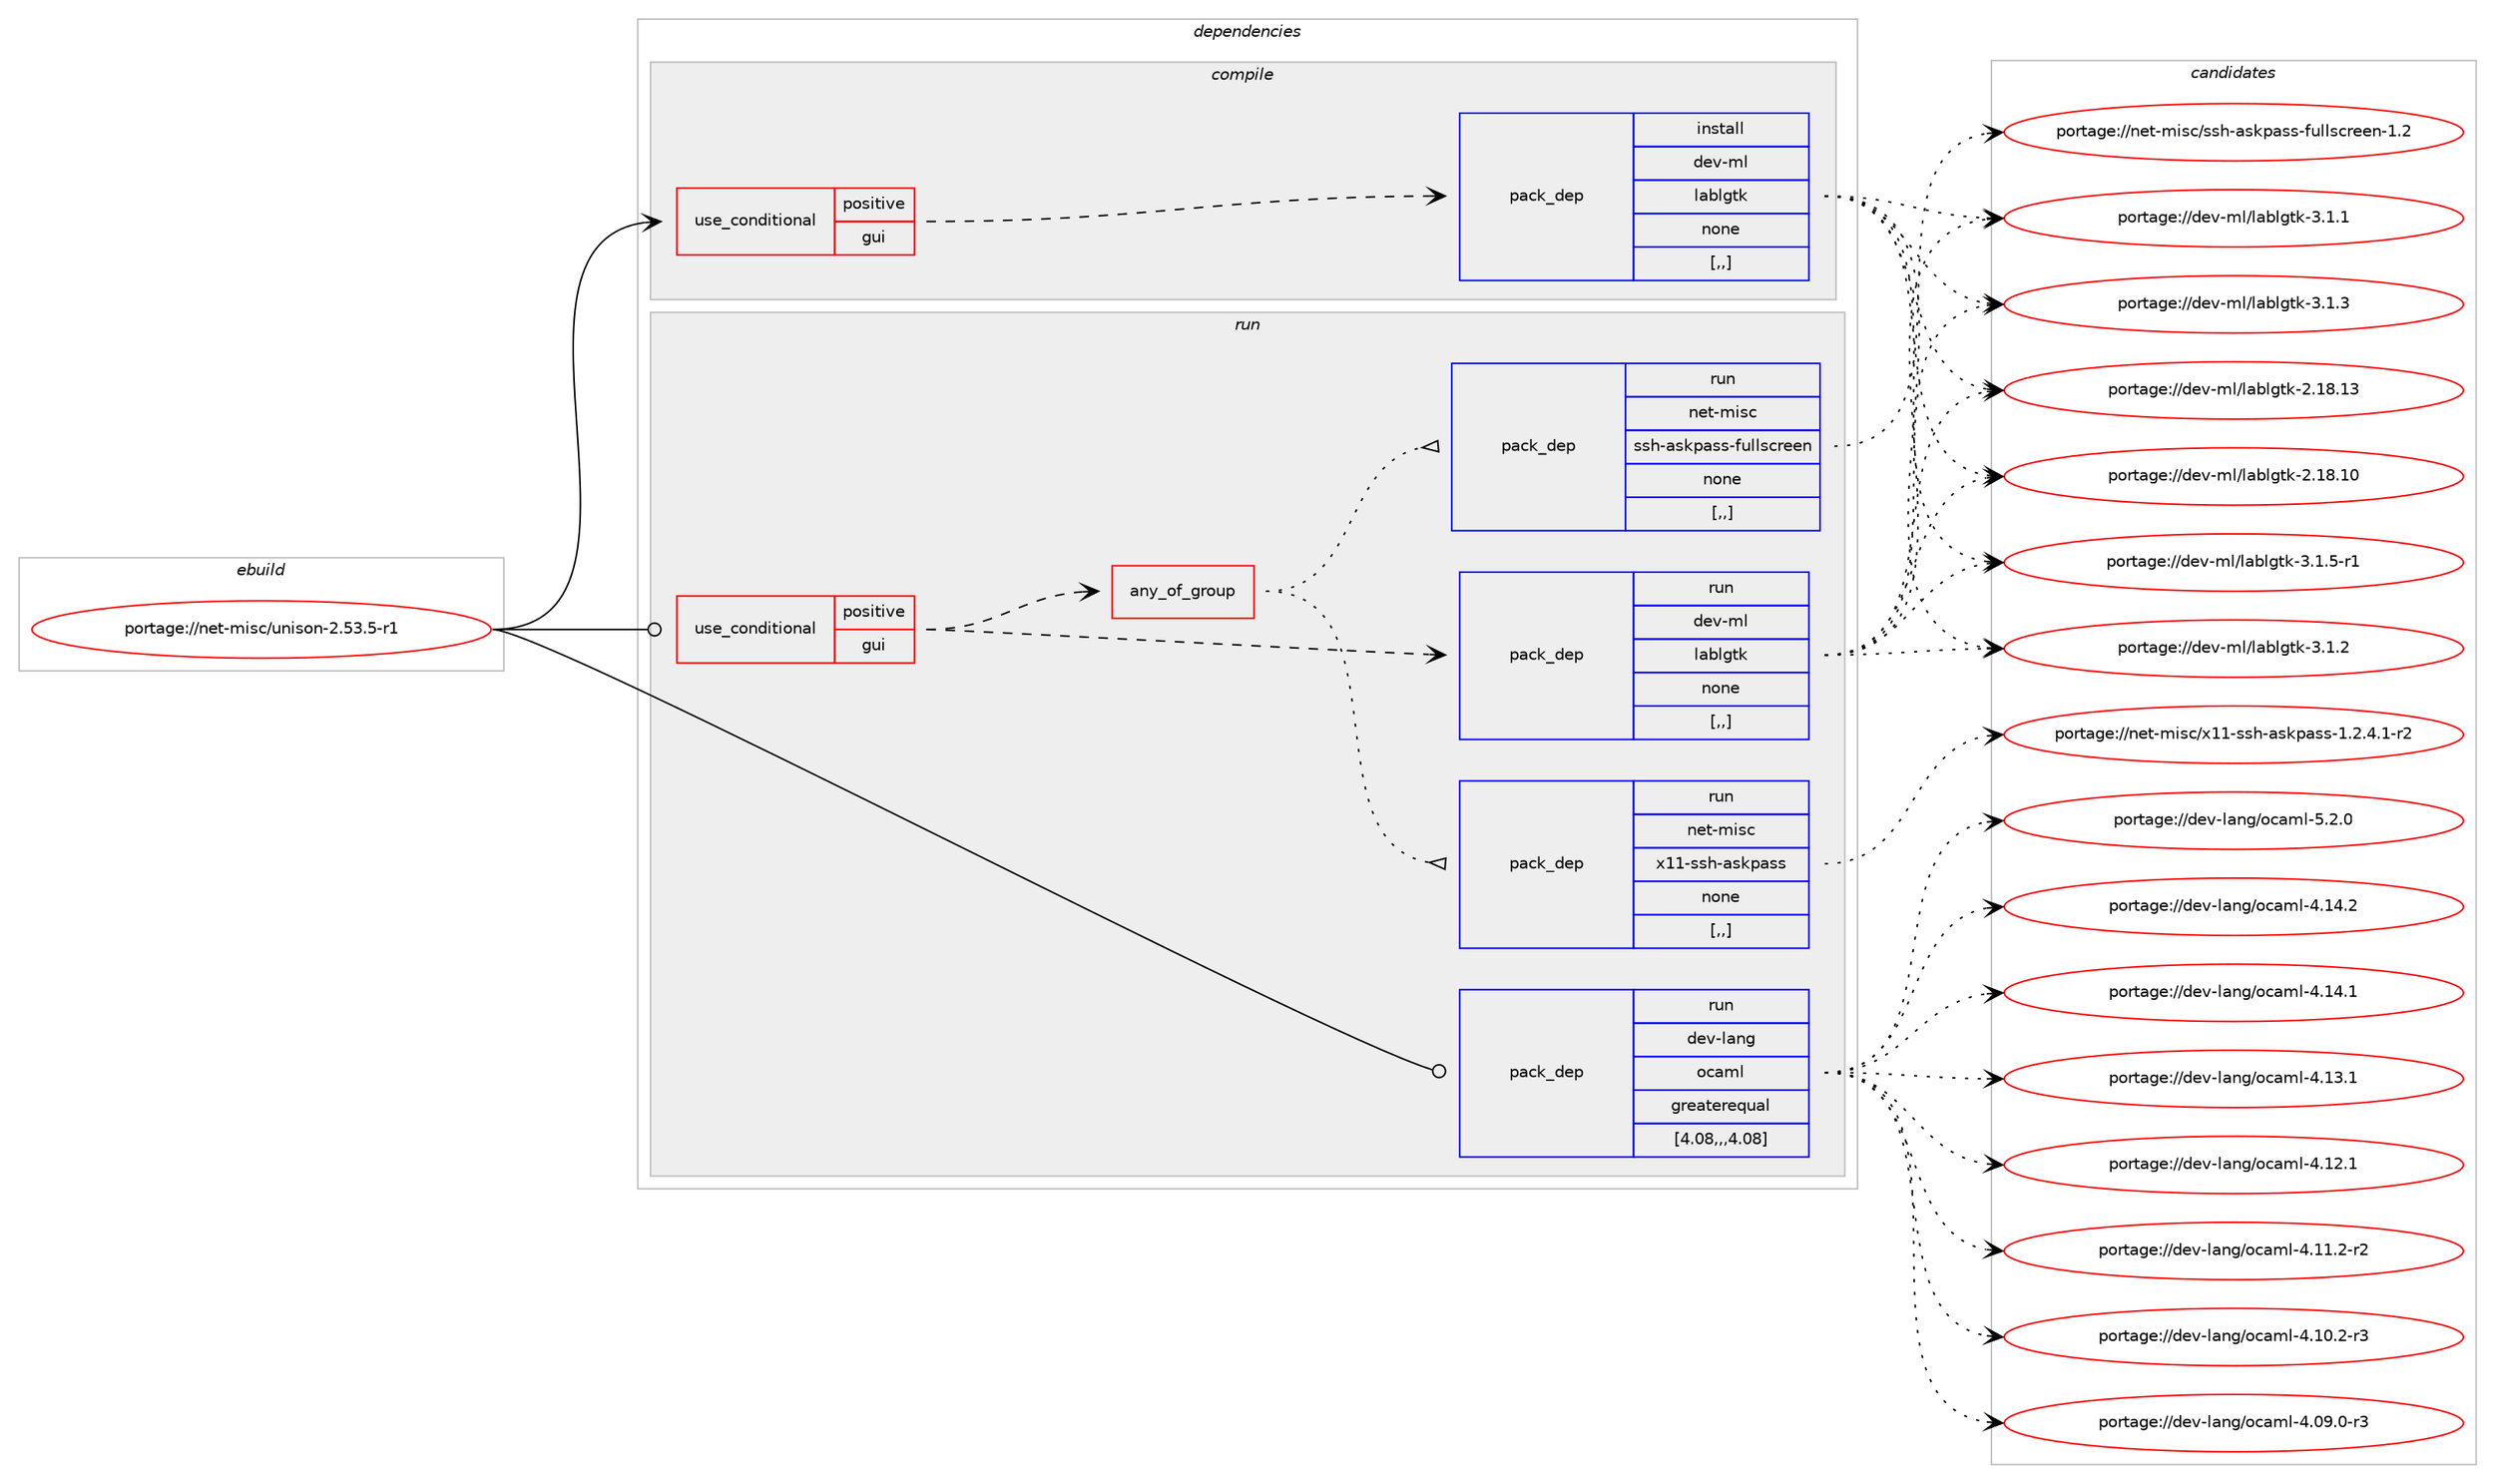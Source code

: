 digraph prolog {

# *************
# Graph options
# *************

newrank=true;
concentrate=true;
compound=true;
graph [rankdir=LR,fontname=Helvetica,fontsize=10,ranksep=1.5];#, ranksep=2.5, nodesep=0.2];
edge  [arrowhead=vee];
node  [fontname=Helvetica,fontsize=10];

# **********
# The ebuild
# **********

subgraph cluster_leftcol {
color=gray;
label=<<i>ebuild</i>>;
id [label="portage://net-misc/unison-2.53.5-r1", color=red, width=4, href="../net-misc/unison-2.53.5-r1.svg"];
}

# ****************
# The dependencies
# ****************

subgraph cluster_midcol {
color=gray;
label=<<i>dependencies</i>>;
subgraph cluster_compile {
fillcolor="#eeeeee";
style=filled;
label=<<i>compile</i>>;
subgraph cond99330 {
dependency377198 [label=<<TABLE BORDER="0" CELLBORDER="1" CELLSPACING="0" CELLPADDING="4"><TR><TD ROWSPAN="3" CELLPADDING="10">use_conditional</TD></TR><TR><TD>positive</TD></TR><TR><TD>gui</TD></TR></TABLE>>, shape=none, color=red];
subgraph pack275151 {
dependency377199 [label=<<TABLE BORDER="0" CELLBORDER="1" CELLSPACING="0" CELLPADDING="4" WIDTH="220"><TR><TD ROWSPAN="6" CELLPADDING="30">pack_dep</TD></TR><TR><TD WIDTH="110">install</TD></TR><TR><TD>dev-ml</TD></TR><TR><TD>lablgtk</TD></TR><TR><TD>none</TD></TR><TR><TD>[,,]</TD></TR></TABLE>>, shape=none, color=blue];
}
dependency377198:e -> dependency377199:w [weight=20,style="dashed",arrowhead="vee"];
}
id:e -> dependency377198:w [weight=20,style="solid",arrowhead="vee"];
}
subgraph cluster_compileandrun {
fillcolor="#eeeeee";
style=filled;
label=<<i>compile and run</i>>;
}
subgraph cluster_run {
fillcolor="#eeeeee";
style=filled;
label=<<i>run</i>>;
subgraph cond99331 {
dependency377200 [label=<<TABLE BORDER="0" CELLBORDER="1" CELLSPACING="0" CELLPADDING="4"><TR><TD ROWSPAN="3" CELLPADDING="10">use_conditional</TD></TR><TR><TD>positive</TD></TR><TR><TD>gui</TD></TR></TABLE>>, shape=none, color=red];
subgraph pack275152 {
dependency377201 [label=<<TABLE BORDER="0" CELLBORDER="1" CELLSPACING="0" CELLPADDING="4" WIDTH="220"><TR><TD ROWSPAN="6" CELLPADDING="30">pack_dep</TD></TR><TR><TD WIDTH="110">run</TD></TR><TR><TD>dev-ml</TD></TR><TR><TD>lablgtk</TD></TR><TR><TD>none</TD></TR><TR><TD>[,,]</TD></TR></TABLE>>, shape=none, color=blue];
}
dependency377200:e -> dependency377201:w [weight=20,style="dashed",arrowhead="vee"];
subgraph any2524 {
dependency377202 [label=<<TABLE BORDER="0" CELLBORDER="1" CELLSPACING="0" CELLPADDING="4"><TR><TD CELLPADDING="10">any_of_group</TD></TR></TABLE>>, shape=none, color=red];subgraph pack275153 {
dependency377203 [label=<<TABLE BORDER="0" CELLBORDER="1" CELLSPACING="0" CELLPADDING="4" WIDTH="220"><TR><TD ROWSPAN="6" CELLPADDING="30">pack_dep</TD></TR><TR><TD WIDTH="110">run</TD></TR><TR><TD>net-misc</TD></TR><TR><TD>ssh-askpass-fullscreen</TD></TR><TR><TD>none</TD></TR><TR><TD>[,,]</TD></TR></TABLE>>, shape=none, color=blue];
}
dependency377202:e -> dependency377203:w [weight=20,style="dotted",arrowhead="oinv"];
subgraph pack275154 {
dependency377204 [label=<<TABLE BORDER="0" CELLBORDER="1" CELLSPACING="0" CELLPADDING="4" WIDTH="220"><TR><TD ROWSPAN="6" CELLPADDING="30">pack_dep</TD></TR><TR><TD WIDTH="110">run</TD></TR><TR><TD>net-misc</TD></TR><TR><TD>x11-ssh-askpass</TD></TR><TR><TD>none</TD></TR><TR><TD>[,,]</TD></TR></TABLE>>, shape=none, color=blue];
}
dependency377202:e -> dependency377204:w [weight=20,style="dotted",arrowhead="oinv"];
}
dependency377200:e -> dependency377202:w [weight=20,style="dashed",arrowhead="vee"];
}
id:e -> dependency377200:w [weight=20,style="solid",arrowhead="odot"];
subgraph pack275155 {
dependency377205 [label=<<TABLE BORDER="0" CELLBORDER="1" CELLSPACING="0" CELLPADDING="4" WIDTH="220"><TR><TD ROWSPAN="6" CELLPADDING="30">pack_dep</TD></TR><TR><TD WIDTH="110">run</TD></TR><TR><TD>dev-lang</TD></TR><TR><TD>ocaml</TD></TR><TR><TD>greaterequal</TD></TR><TR><TD>[4.08,,,4.08]</TD></TR></TABLE>>, shape=none, color=blue];
}
id:e -> dependency377205:w [weight=20,style="solid",arrowhead="odot"];
}
}

# **************
# The candidates
# **************

subgraph cluster_choices {
rank=same;
color=gray;
label=<<i>candidates</i>>;

subgraph choice275151 {
color=black;
nodesep=1;
choice100101118451091084710897981081031161074551464946534511449 [label="portage://dev-ml/lablgtk-3.1.5-r1", color=red, width=4,href="../dev-ml/lablgtk-3.1.5-r1.svg"];
choice10010111845109108471089798108103116107455146494651 [label="portage://dev-ml/lablgtk-3.1.3", color=red, width=4,href="../dev-ml/lablgtk-3.1.3.svg"];
choice10010111845109108471089798108103116107455146494650 [label="portage://dev-ml/lablgtk-3.1.2", color=red, width=4,href="../dev-ml/lablgtk-3.1.2.svg"];
choice10010111845109108471089798108103116107455146494649 [label="portage://dev-ml/lablgtk-3.1.1", color=red, width=4,href="../dev-ml/lablgtk-3.1.1.svg"];
choice100101118451091084710897981081031161074550464956464951 [label="portage://dev-ml/lablgtk-2.18.13", color=red, width=4,href="../dev-ml/lablgtk-2.18.13.svg"];
choice100101118451091084710897981081031161074550464956464948 [label="portage://dev-ml/lablgtk-2.18.10", color=red, width=4,href="../dev-ml/lablgtk-2.18.10.svg"];
dependency377199:e -> choice100101118451091084710897981081031161074551464946534511449:w [style=dotted,weight="100"];
dependency377199:e -> choice10010111845109108471089798108103116107455146494651:w [style=dotted,weight="100"];
dependency377199:e -> choice10010111845109108471089798108103116107455146494650:w [style=dotted,weight="100"];
dependency377199:e -> choice10010111845109108471089798108103116107455146494649:w [style=dotted,weight="100"];
dependency377199:e -> choice100101118451091084710897981081031161074550464956464951:w [style=dotted,weight="100"];
dependency377199:e -> choice100101118451091084710897981081031161074550464956464948:w [style=dotted,weight="100"];
}
subgraph choice275152 {
color=black;
nodesep=1;
choice100101118451091084710897981081031161074551464946534511449 [label="portage://dev-ml/lablgtk-3.1.5-r1", color=red, width=4,href="../dev-ml/lablgtk-3.1.5-r1.svg"];
choice10010111845109108471089798108103116107455146494651 [label="portage://dev-ml/lablgtk-3.1.3", color=red, width=4,href="../dev-ml/lablgtk-3.1.3.svg"];
choice10010111845109108471089798108103116107455146494650 [label="portage://dev-ml/lablgtk-3.1.2", color=red, width=4,href="../dev-ml/lablgtk-3.1.2.svg"];
choice10010111845109108471089798108103116107455146494649 [label="portage://dev-ml/lablgtk-3.1.1", color=red, width=4,href="../dev-ml/lablgtk-3.1.1.svg"];
choice100101118451091084710897981081031161074550464956464951 [label="portage://dev-ml/lablgtk-2.18.13", color=red, width=4,href="../dev-ml/lablgtk-2.18.13.svg"];
choice100101118451091084710897981081031161074550464956464948 [label="portage://dev-ml/lablgtk-2.18.10", color=red, width=4,href="../dev-ml/lablgtk-2.18.10.svg"];
dependency377201:e -> choice100101118451091084710897981081031161074551464946534511449:w [style=dotted,weight="100"];
dependency377201:e -> choice10010111845109108471089798108103116107455146494651:w [style=dotted,weight="100"];
dependency377201:e -> choice10010111845109108471089798108103116107455146494650:w [style=dotted,weight="100"];
dependency377201:e -> choice10010111845109108471089798108103116107455146494649:w [style=dotted,weight="100"];
dependency377201:e -> choice100101118451091084710897981081031161074550464956464951:w [style=dotted,weight="100"];
dependency377201:e -> choice100101118451091084710897981081031161074550464956464948:w [style=dotted,weight="100"];
}
subgraph choice275153 {
color=black;
nodesep=1;
choice110101116451091051159947115115104459711510711297115115451021171081081159911410110111045494650 [label="portage://net-misc/ssh-askpass-fullscreen-1.2", color=red, width=4,href="../net-misc/ssh-askpass-fullscreen-1.2.svg"];
dependency377203:e -> choice110101116451091051159947115115104459711510711297115115451021171081081159911410110111045494650:w [style=dotted,weight="100"];
}
subgraph choice275154 {
color=black;
nodesep=1;
choice11010111645109105115994712049494511511510445971151071129711511545494650465246494511450 [label="portage://net-misc/x11-ssh-askpass-1.2.4.1-r2", color=red, width=4,href="../net-misc/x11-ssh-askpass-1.2.4.1-r2.svg"];
dependency377204:e -> choice11010111645109105115994712049494511511510445971151071129711511545494650465246494511450:w [style=dotted,weight="100"];
}
subgraph choice275155 {
color=black;
nodesep=1;
choice1001011184510897110103471119997109108455346504648 [label="portage://dev-lang/ocaml-5.2.0", color=red, width=4,href="../dev-lang/ocaml-5.2.0.svg"];
choice100101118451089711010347111999710910845524649524650 [label="portage://dev-lang/ocaml-4.14.2", color=red, width=4,href="../dev-lang/ocaml-4.14.2.svg"];
choice100101118451089711010347111999710910845524649524649 [label="portage://dev-lang/ocaml-4.14.1", color=red, width=4,href="../dev-lang/ocaml-4.14.1.svg"];
choice100101118451089711010347111999710910845524649514649 [label="portage://dev-lang/ocaml-4.13.1", color=red, width=4,href="../dev-lang/ocaml-4.13.1.svg"];
choice100101118451089711010347111999710910845524649504649 [label="portage://dev-lang/ocaml-4.12.1", color=red, width=4,href="../dev-lang/ocaml-4.12.1.svg"];
choice1001011184510897110103471119997109108455246494946504511450 [label="portage://dev-lang/ocaml-4.11.2-r2", color=red, width=4,href="../dev-lang/ocaml-4.11.2-r2.svg"];
choice1001011184510897110103471119997109108455246494846504511451 [label="portage://dev-lang/ocaml-4.10.2-r3", color=red, width=4,href="../dev-lang/ocaml-4.10.2-r3.svg"];
choice1001011184510897110103471119997109108455246485746484511451 [label="portage://dev-lang/ocaml-4.09.0-r3", color=red, width=4,href="../dev-lang/ocaml-4.09.0-r3.svg"];
dependency377205:e -> choice1001011184510897110103471119997109108455346504648:w [style=dotted,weight="100"];
dependency377205:e -> choice100101118451089711010347111999710910845524649524650:w [style=dotted,weight="100"];
dependency377205:e -> choice100101118451089711010347111999710910845524649524649:w [style=dotted,weight="100"];
dependency377205:e -> choice100101118451089711010347111999710910845524649514649:w [style=dotted,weight="100"];
dependency377205:e -> choice100101118451089711010347111999710910845524649504649:w [style=dotted,weight="100"];
dependency377205:e -> choice1001011184510897110103471119997109108455246494946504511450:w [style=dotted,weight="100"];
dependency377205:e -> choice1001011184510897110103471119997109108455246494846504511451:w [style=dotted,weight="100"];
dependency377205:e -> choice1001011184510897110103471119997109108455246485746484511451:w [style=dotted,weight="100"];
}
}

}
